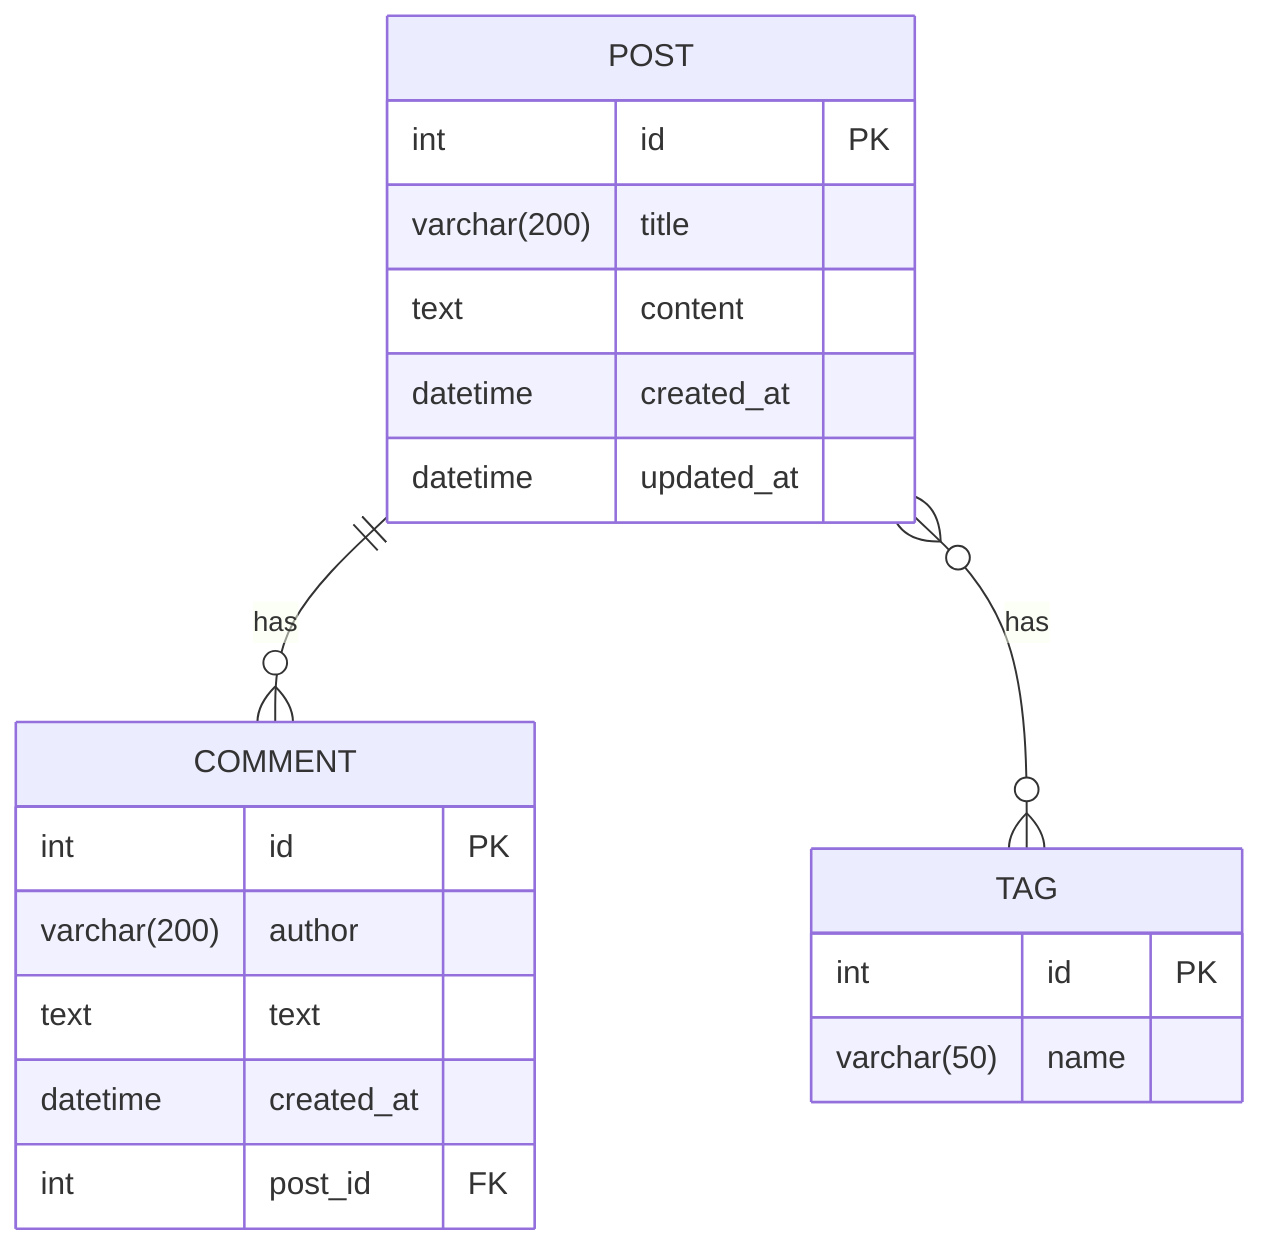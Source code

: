 erDiagram
    POST {
        int id PK
        varchar(200) title
        text content
        datetime created_at
        datetime updated_at
    }

    COMMENT {
        int id PK
        varchar(200) author
        text text
        datetime created_at
        int post_id FK
    }

    TAG {
        int id PK
        varchar(50) name
    }

    POST ||--o{ COMMENT : "has"
    POST }o--o{ TAG : "has"
